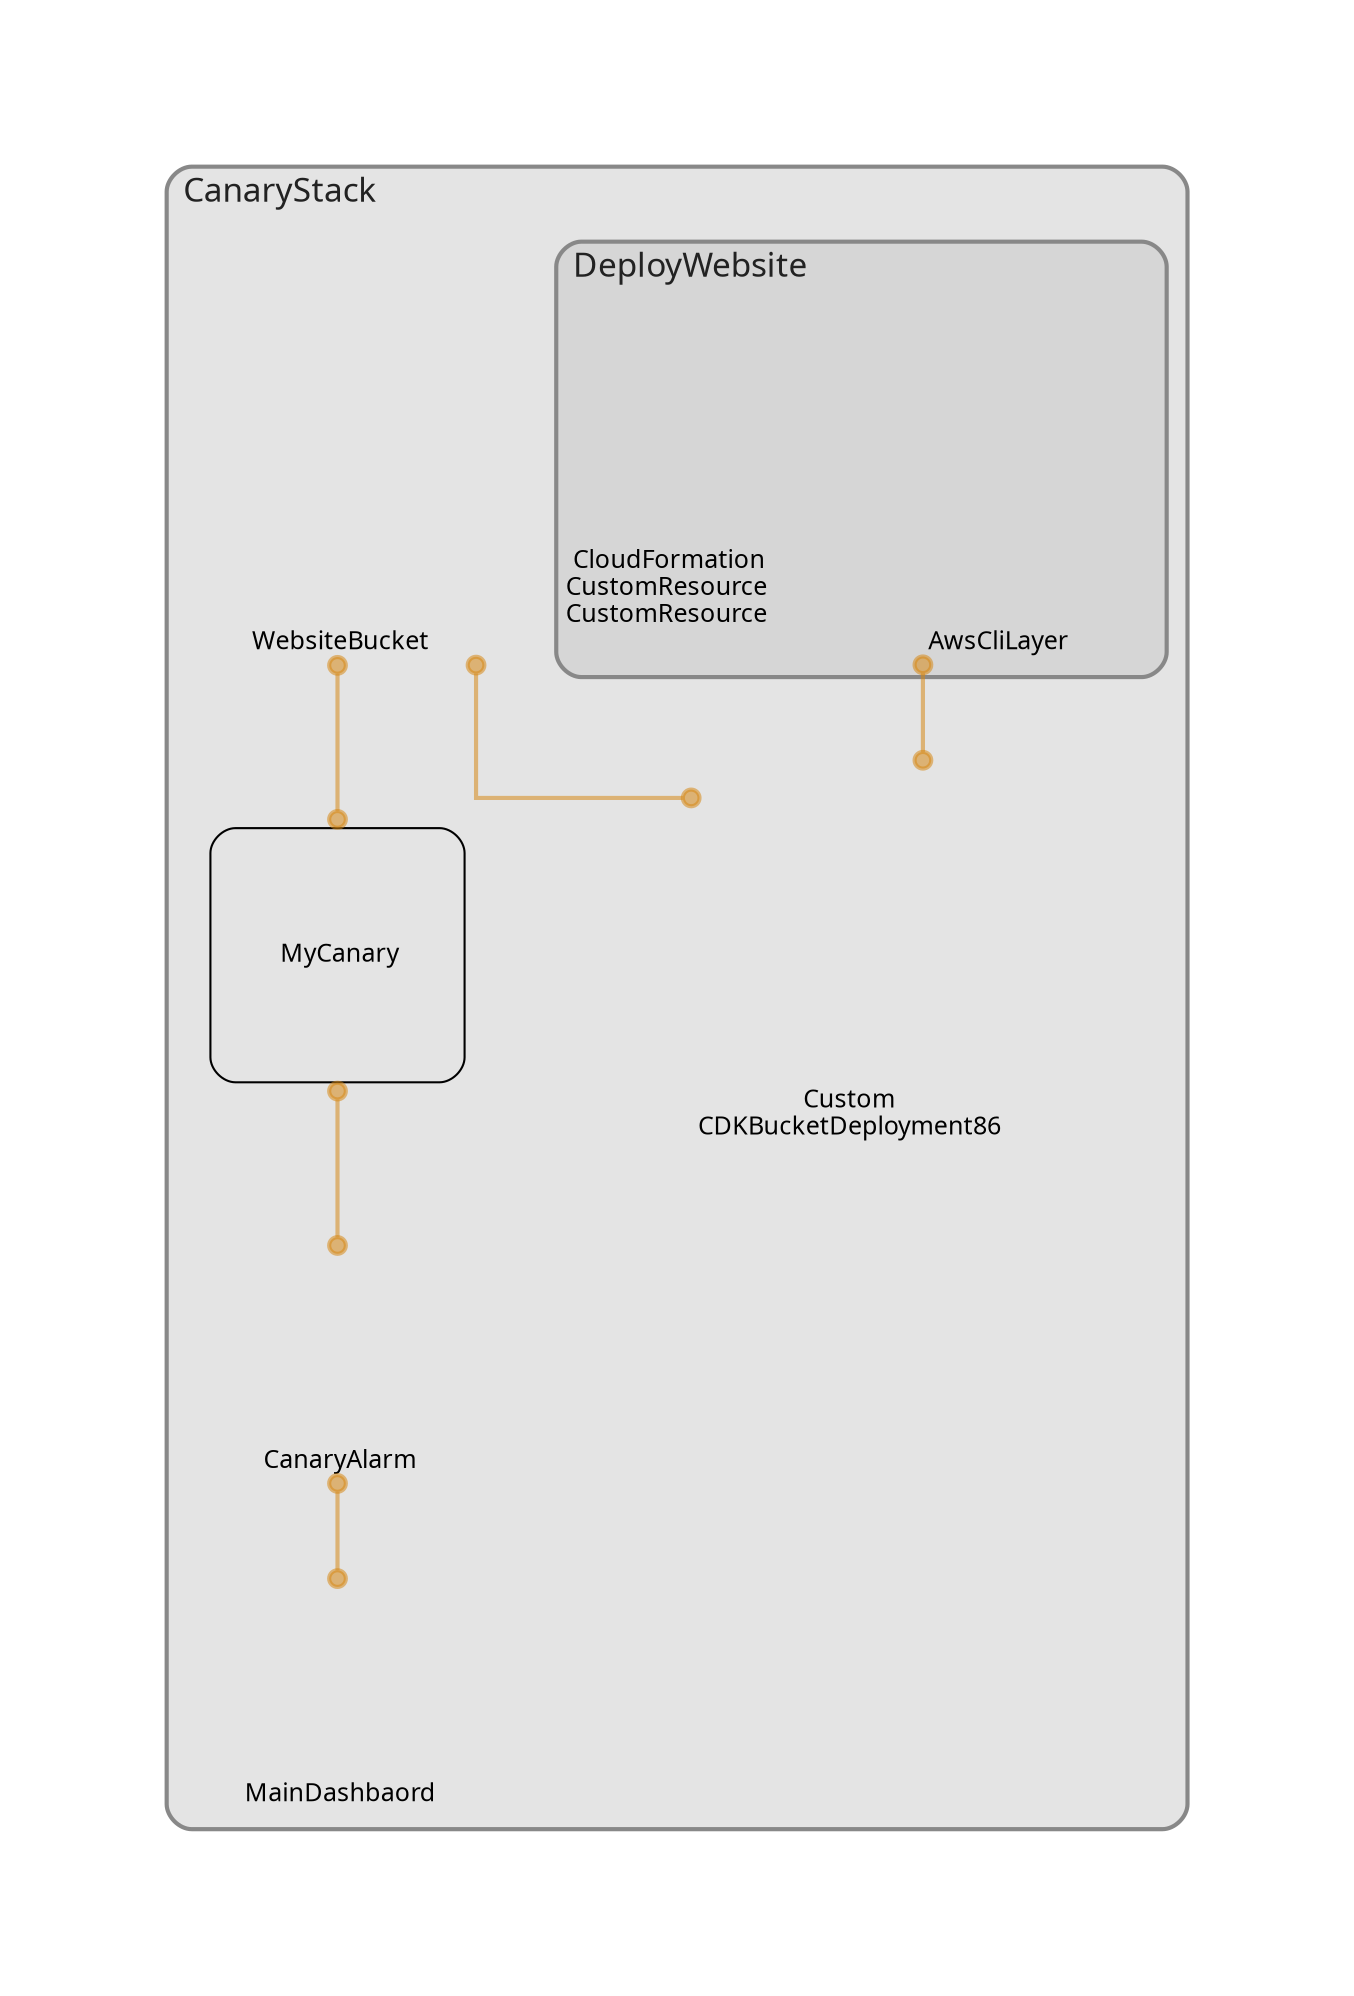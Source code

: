 digraph "Diagram" {
  splines = "ortho";
  pad = "1.0";
  nodesep = "0.60";
  ranksep = "0.75";
  fontname = "Sans-Serif";
  fontsize = "15";
  dpi = "200";
  rankdir = "BT";
  compound = "true";
  fontcolor = "#222222";
  edge [
    color = "#D5871488",
    penwidth = 2,
    arrowhead = "dot",
    arrowtail = "dot",
  ];
  node [
    shape = "box",
    style = "rounded",
    fixedsize = true,
    width = 1.7,
    height = 1.7,
    labelloc = "c",
    imagescale = true,
    fontname = "Sans-Serif",
    fontsize = 8,
    margin = 8,
  ];
  subgraph "CanaryStack" {
    subgraph "cluster-SubGraph.CanaryStack" {
      graph [
        label = "CanaryStack",
        labelloc = "b",
        labeljust = "l",
        margin = "10",
        fontsize = "16",
        penwidth = "2",
        pencolor = "#888888",
        style = "filled,rounded",
        fillcolor = "#e4e4e4",
      ];
      "CanaryStack/WebsiteBucket" [
        label = " WebsiteBucket",
        fontsize = 12,
        image = "/home/simon/code/stacks/canary/node_modules/cdk-dia/icons/aws/Service/Arch_Storage/64/Arch_Amazon-S3-Standard_64@5x.png",
        imagescale = "true",
        imagepos = "tc",
        penwidth = "0",
        shape = "node",
        fixedsize = "true",
        labelloc = "b",
        width = 2,
        height = 2.266,
      ];
      "CanaryStack/Custom__CDKBucketDeployment8693BB64968944B69AAFB0CC9EB8756C" [
        label = " Custom \nCDKBucketDeployment86",
        fontsize = 12,
        image = "/home/simon/code/stacks/canary/node_modules/cdk-dia/icons/aws/Service/Arch_Compute/64/Arch_AWS-Lambda_64@5x.png",
        imagescale = "true",
        imagepos = "tc",
        penwidth = "0",
        shape = "node",
        fixedsize = "true",
        labelloc = "b",
        width = 2,
        height = 2.4819999999999998,
      ];
      "CanaryStack/MyCanary" [
        label = " MyCanary",
        fontsize = 12,
      ];
      "CanaryStack/CanaryAlarm" [
        label = " CanaryAlarm",
        fontsize = 12,
        image = "/home/simon/code/stacks/canary/node_modules/cdk-dia/icons/aws/Service/Arch_Management-Governance/64/Arch_Amazon-CloudWatch_64@5x.png",
        imagescale = "true",
        imagepos = "tc",
        penwidth = "0",
        shape = "node",
        fixedsize = "true",
        labelloc = "b",
        width = 1.2,
        height = 1.466,
      ];
      "CanaryStack/MainDashbaord" [
        label = " MainDashbaord",
        fontsize = 12,
        image = "/home/simon/code/stacks/canary/node_modules/cdk-dia/icons/aws/Service/Arch_Management-Governance/64/Arch_Amazon-CloudWatch_64@5x.png",
        imagescale = "true",
        imagepos = "tc",
        penwidth = "0",
        shape = "node",
        fixedsize = "true",
        labelloc = "b",
        width = 1.2,
        height = 1.466,
      ];
      subgraph "cluster-SubGraph.DeployWebsite" {
        graph [
          label = "DeployWebsite",
          labelloc = "b",
          labeljust = "l",
          margin = "10",
          fontsize = "16",
          penwidth = "2",
          pencolor = "#888888",
          style = "filled,rounded",
          fillcolor = "#d6d6d6",
        ];
        "CanaryStack/DeployWebsite/AwsCliLayer" [
          label = " AwsCliLayer",
          fontsize = 12,
          image = "/home/simon/code/stacks/canary/node_modules/cdk-dia/icons/aws/Service/Arch_Compute/64/Arch_AWS-Lambda_64@5x.png",
          imagescale = "true",
          imagepos = "tc",
          penwidth = "0",
          shape = "node",
          fixedsize = "true",
          labelloc = "b",
          width = 2,
          height = 2.266,
        ];
        "CanaryStack/DeployWebsite/CustomResource" [
          label = " CloudFormation\nCustomResource\nCustomResource",
          fontsize = 12,
          image = "/home/simon/code/stacks/canary/node_modules/cdk-dia/icons/aws/Service/Arch_Management-Governance/64/Arch_AWS-CloudFormation_64@5x.png",
          imagescale = "true",
          imagepos = "tc",
          penwidth = "0",
          shape = "node",
          fixedsize = "true",
          labelloc = "b",
          width = 1.2,
          height = 1.898,
        ];
      }
    }
  }
  "CanaryStack/Custom__CDKBucketDeployment8693BB64968944B69AAFB0CC9EB8756C" -> "CanaryStack/WebsiteBucket" [
    dir = "both",
  ];
  "CanaryStack/Custom__CDKBucketDeployment8693BB64968944B69AAFB0CC9EB8756C" -> "CanaryStack/DeployWebsite/AwsCliLayer" [
    dir = "both",
  ];
  "CanaryStack/MyCanary" -> "CanaryStack/WebsiteBucket" [
    dir = "both",
  ];
  "CanaryStack/CanaryAlarm" -> "CanaryStack/MyCanary" [
    dir = "both",
  ];
  "CanaryStack/MainDashbaord" -> "CanaryStack/CanaryAlarm" [
    dir = "both",
  ];
}